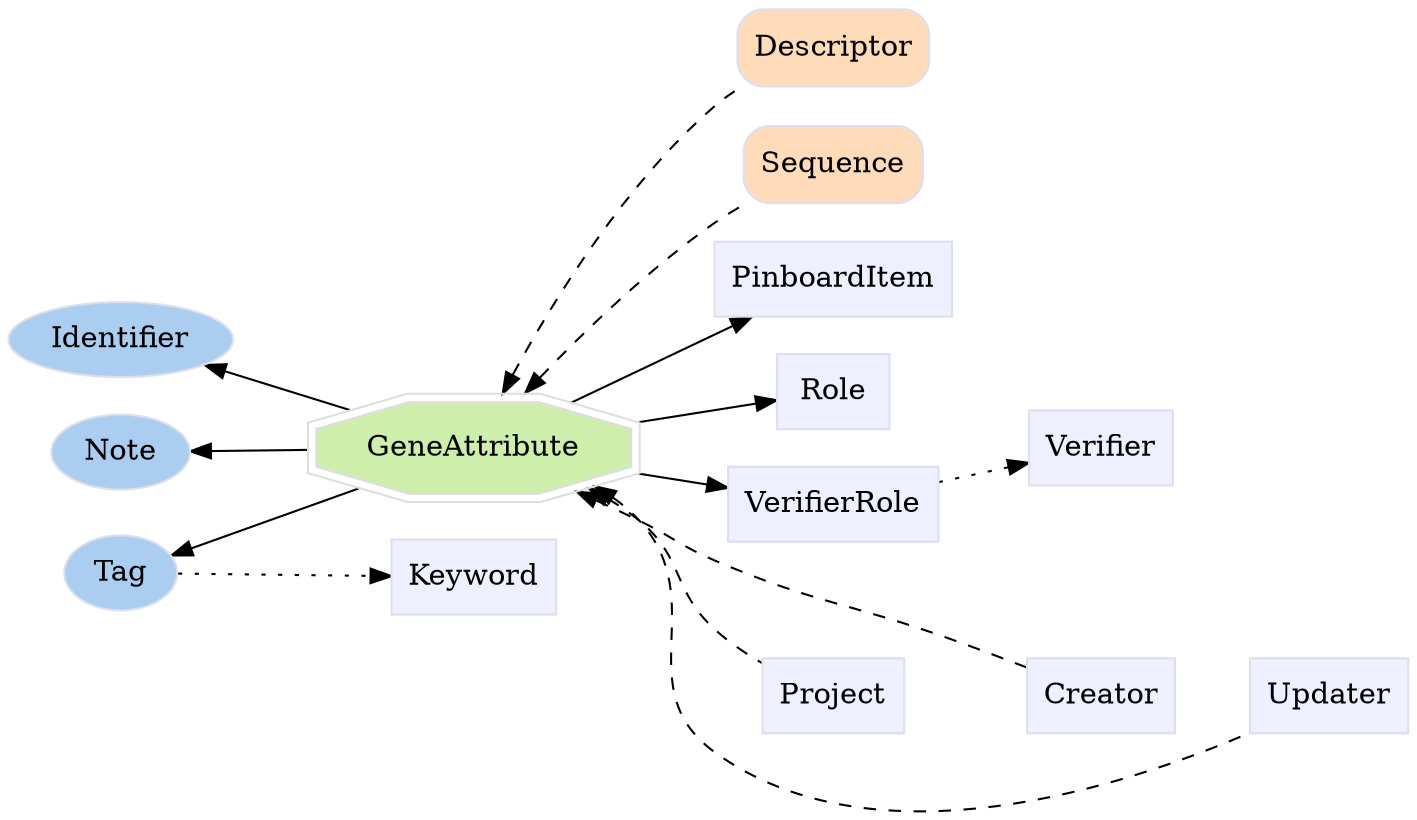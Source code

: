 digraph GeneAttribute {
	graph [bb="0,0,578.05,379.31",
		label="",
		outputorder=edgesfirst,
		rankdir=LR
	];
	node [label="\N"];
	subgraph annotator_cluster {
		graph [rank=min];
		Identifier	[color="#dddeee",
			fillcolor="#abcdef",
			group=annotator,
			height=0.5,
			href="/develop/Data/models.html#identifier",
			label=Identifier,
			pos="42.896,222.81",
			shape=oval,
			style=filled,
			target=_top,
			width=1.1916];
		Tag	[color="#dddeee",
			fillcolor="#abcdef",
			group=annotator,
			height=0.5,
			href="/develop/Data/models.html#tag",
			label=Tag,
			pos="42.896,113.81",
			shape=oval,
			style=filled,
			target=_top,
			width=0.75];
		Note	[color="#dddeee",
			fillcolor="#abcdef",
			group=annotator,
			height=0.5,
			href="/develop/Data/models.html#note",
			label=Note,
			pos="42.896,168.81",
			shape=oval,
			style=filled,
			target=_top,
			width=0.77632];
	}
	subgraph core {
		Descriptor	[color="#dddeee",
			fillcolor="#fedcba",
			group=core,
			height=0.51389,
			href="/develop/Data/models.html#descriptor",
			label=Descriptor,
			pos="343.55,360.81",
			shape=Mrecord,
			style=filled,
			target=_top,
			width=1.0278];
		Sequence	[color="#dddeee",
			fillcolor="#fedcba",
			group=core,
			height=0.51389,
			href="/develop/Data/models.html#sequence",
			label=Sequence,
			pos="343.55,305.81",
			shape=Mrecord,
			style=filled,
			target=_top,
			width=0.94444];
	}
	subgraph supporting {
		GeneAttribute	[color="#dedede",
			fillcolor="#cdefab",
			group=target,
			height=0.61111,
			href="/develop/Data/models.html#gene-attribute",
			label=GeneAttribute,
			pos="191.92,169.81",
			shape=doubleoctagon,
			style=filled,
			target=_top,
			width=1.948];
		Keyword	[color="#dddeee",
			fillcolor="#eeefff",
			group=supporting,
			height=0.5,
			href="/develop/Data/models.html#keyword",
			label=Keyword,
			pos="191.92,111.81",
			shape=box,
			style=filled,
			target=_top,
			width=0.93056];
		PinboardItem	[color="#dddeee",
			fillcolor="#eeefff",
			group=supporting,
			height=0.5,
			href="/develop/Data/models.html#pinboard-item",
			label=PinboardItem,
			pos="343.55,250.81",
			shape=box,
			style=filled,
			target=_top,
			width=1.2639];
		Role	[color="#dddeee",
			fillcolor="#eeefff",
			group=supporting,
			height=0.5,
			href="/develop/Data/models.html#role",
			label=Role,
			pos="343.55,196.81",
			shape=box,
			style=filled,
			target=_top,
			width=0.75];
		VerifierRole	[color="#dddeee",
			fillcolor="#eeefff",
			group=supporting,
			height=0.5,
			href="/develop/Data/models.html#verifier-role",
			label=VerifierRole,
			pos="343.55,142.81",
			shape=box,
			style=filled,
			target=_top,
			width=1.1528];
		Verifier	[color="#dddeee",
			fillcolor="#eeefff",
			group=supporting,
			height=0.5,
			href="/develop/Data/models.html#verifier",
			label=Verifier,
			pos="453.55,169.81",
			shape=box,
			style=filled,
			target=_top,
			width=0.79167];
		Creator	[color="#dddeee",
			fillcolor="#eeefff",
			group=supporting,
			height=0.5,
			href="/develop/Data/models.html#creator",
			label=Creator,
			pos="453.55,50.812",
			shape=box,
			style=filled,
			target=_top,
			width=0.79167];
		Project	[color="#dddeee",
			fillcolor="#eeefff",
			group=supporting,
			height=0.5,
			href="/develop/Data/models.html#project",
			label=Project,
			pos="343.55,50.812",
			shape=box,
			style=filled,
			target=_top,
			width=0.76389];
		Updater	[color="#dddeee",
			fillcolor="#eeefff",
			group=supporting,
			height=0.5,
			href="/develop/Data/models.html#updater",
			label=Updater,
			pos="548.05,50.812",
			shape=box,
			style=filled,
			target=_top,
			width=0.83333];
	}
	Tag -> Keyword	[pos="e,158.17,112.26 70.181,113.45 91.814,113.16 122.91,112.74 148.13,112.39",
		style=dotted];
	GeneAttribute -> Identifier	[pos="e,76.161,211.18 144.5,186.54 125.66,193.34 104.05,201.13 85.703,207.74"];
	GeneAttribute -> Tag	[pos="e,66.869,122.56 145.91,152.67 123.45,144.11 96.786,133.96 76.353,126.17"];
	GeneAttribute -> Note	[pos="e,70.863,169 121.58,169.34 107.64,169.25 93.505,169.15 81.178,169.07"];
	GeneAttribute -> Descriptor	[dir=back,
		pos="s,203.02,191.95 207.6,201.31 225.27,236.72 257.67,294.41 298.05,333.81 301.28,336.97 304.95,339.92 308.76,342.63",
		style=dashed];
	GeneAttribute -> Sequence	[dir=back,
		pos="s,211.7,192.02 218.47,199.7 238.78,222.51 268.57,253.96 298.05,277.81 302.31,281.26 307.01,284.62 311.72,287.76",
		style=dashed];
	GeneAttribute -> PinboardItem	[pos="e,309.22,232.77 229.14,189.42 250.58,201.02 277.84,215.78 300.26,227.92"];
	GeneAttribute -> Role	[pos="e,316.2,192.06 258.11,181.58 274.59,184.55 291.7,187.64 306.18,190.25"];
	GeneAttribute -> VerifierRole	[pos="e,301.69,150.18 258.11,158.05 269.33,156.02 280.85,153.95 291.62,152"];
	GeneAttribute -> Creator	[dir=back,
		pos="s,235.44,151.93 244.7,147.6 250.61,144.76 256.5,141.81 262.05,138.81 278.76,129.79 281.23,124.61 298.05,115.81 336.88,95.493 348.66,\
94.831 389.05,77.812 400.75,72.881 413.65,67.404 424.75,62.679",
		style=dashed];
	GeneAttribute -> Project	[dir=back,
		pos="s,240.12,153.1 249.13,148.09 253.72,145.3 258.1,142.21 262.05,138.81 284.48,119.51 277.68,104.27 298.05,82.812 303.29,77.29 309.6,\
72.095 315.8,67.561",
		style=dashed];
	GeneAttribute -> Updater	[dir=back,
		pos="s,242.52,153.89 251.1,148.51 255.11,145.65 258.83,142.43 262.05,138.81 297.62,98.771 254.89,55.525 298.05,23.812 364.1,-24.723 467.88,\
12.856 518.02,36.047",
		style=dashed];
	Role -> Verifier	[pos="e,424.76,176.76 370.69,190.28 383.98,186.95 400.37,182.86 414.98,179.2",
		style=invis];
	VerifierRole -> Verifier	[pos="e,424.92,162.9 385.07,152.94 394.93,155.41 405.44,158.03 415.15,160.46",
		style=dotted];
	Creator -> Updater	[pos="e,517.88,50.812 482.05,50.812 490.08,50.812 499.01,50.812 507.62,50.812",
		style=invis];
	Project -> Creator	[pos="e,425.03,50.812 371.25,50.812 384.41,50.812 400.52,50.812 414.92,50.812",
		style=invis];
}
